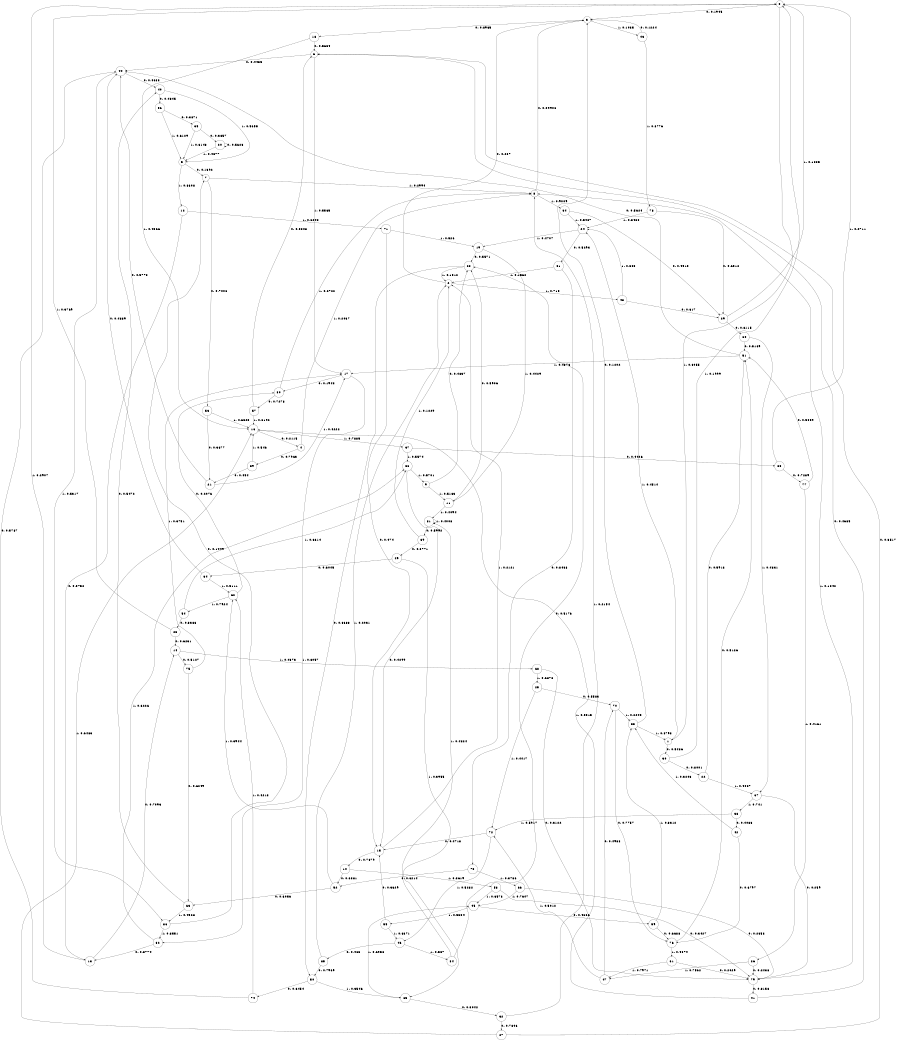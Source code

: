 digraph "ch8randomL9" {
size = "6,8.5";
ratio = "fill";
node [shape = circle];
node [fontsize = 24];
edge [fontsize = 24];
0 -> 3 [label = "0: 0.1945   "];
0 -> 1 [label = "1: 0.8055   "];
1 -> 30 [label = "0: 0.5486   "];
1 -> 24 [label = "1: 0.4514   "];
2 -> 3 [label = "0: 0.287    "];
2 -> 48 [label = "1: 0.713    "];
3 -> 18 [label = "0: 0.8965   "];
3 -> 43 [label = "1: 0.1035   "];
4 -> 39 [label = "0: 0.7963   "];
4 -> 8 [label = "1: 0.2037   "];
5 -> 7 [label = "0: 0.1392   "];
5 -> 12 [label = "1: 0.8608   "];
6 -> 44 [label = "0: 0.4435   "];
6 -> 17 [label = "1: 0.5565   "];
7 -> 53 [label = "0: 0.7006   "];
7 -> 8 [label = "1: 0.2994   "];
8 -> 3 [label = "0: 0.09906  "];
8 -> 34 [label = "1: 0.9009   "];
9 -> 28 [label = "0: 0.4837   "];
9 -> 11 [label = "1: 0.5163   "];
10 -> 52 [label = "0: 0.6381   "];
10 -> 58 [label = "1: 0.3619   "];
11 -> 28 [label = "0: 0.5906   "];
11 -> 81 [label = "1: 0.4094   "];
12 -> 13 [label = "0: 0.3752   "];
12 -> 71 [label = "1: 0.6248   "];
13 -> 14 [label = "0: 0.7093   "];
13 -> 0 [label = "1: 0.2907   "];
14 -> 75 [label = "0: 0.5127   "];
14 -> 68 [label = "1: 0.4873   "];
15 -> 10 [label = "0: 0.7879   "];
15 -> 2 [label = "1: 0.2121   "];
16 -> 4 [label = "0: 0.2115   "];
16 -> 37 [label = "1: 0.7885   "];
17 -> 80 [label = "0: 0.1943   "];
17 -> 82 [label = "1: 0.8057   "];
18 -> 6 [label = "0: 0.5634   "];
18 -> 16 [label = "1: 0.4366   "];
19 -> 28 [label = "0: 0.5571   "];
19 -> 11 [label = "1: 0.4429   "];
20 -> 20 [label = "0: 0.5623   "];
20 -> 5 [label = "1: 0.4377   "];
21 -> 44 [label = "0: 0.5778   "];
21 -> 17 [label = "1: 0.4222   "];
22 -> 51 [label = "0: 0.5913   "];
22 -> 67 [label = "1: 0.4087   "];
23 -> 14 [label = "0: 0.6231   "];
23 -> 0 [label = "1: 0.3769   "];
24 -> 31 [label = "0: 0.5293   "];
24 -> 19 [label = "1: 0.4707   "];
25 -> 70 [label = "0: 0.5583   "];
25 -> 72 [label = "1: 0.4417   "];
26 -> 79 [label = "0: 0.2438   "];
26 -> 47 [label = "1: 0.7562   "];
27 -> 6 [label = "0: 0.3517   "];
27 -> 16 [label = "1: 0.6483   "];
28 -> 50 [label = "0: 0.8688   "];
28 -> 2 [label = "1: 0.1312   "];
29 -> 60 [label = "0: 0.8115   "];
29 -> 0 [label = "1: 0.1885   "];
30 -> 22 [label = "0: 0.8001   "];
30 -> 0 [label = "1: 0.1999   "];
31 -> 73 [label = "0: 0.8438   "];
31 -> 2 [label = "1: 0.1562   "];
32 -> 27 [label = "0: 0.7846   "];
32 -> 8 [label = "1: 0.2154   "];
33 -> 3 [label = "0: 0.1202   "];
33 -> 1 [label = "1: 0.8798   "];
34 -> 29 [label = "0: 0.4513   "];
34 -> 24 [label = "1: 0.5487   "];
35 -> 20 [label = "0: 0.3857   "];
35 -> 5 [label = "1: 0.6143   "];
36 -> 15 [label = "0: 0.4299   "];
36 -> 9 [label = "1: 0.5701   "];
37 -> 83 [label = "0: 0.4426   "];
37 -> 36 [label = "1: 0.5574   "];
38 -> 42 [label = "0: 0.4083   "];
38 -> 72 [label = "1: 0.5917   "];
39 -> 21 [label = "0: 0.454    "];
39 -> 16 [label = "1: 0.546    "];
40 -> 56 [label = "0: 0.4345   "];
40 -> 5 [label = "1: 0.5655   "];
41 -> 6 [label = "0: 0.4685   "];
41 -> 16 [label = "1: 0.5315   "];
42 -> 76 [label = "0: 0.6797   "];
42 -> 33 [label = "1: 0.3203   "];
43 -> 3 [label = "0: 0.1224   "];
43 -> 78 [label = "1: 0.8776   "];
44 -> 40 [label = "0: 0.4683   "];
44 -> 86 [label = "1: 0.5317   "];
45 -> 59 [label = "0: 0.4666   "];
45 -> 55 [label = "1: 0.5334   "];
46 -> 85 [label = "0: 0.463    "];
46 -> 84 [label = "1: 0.537    "];
47 -> 70 [label = "0: 0.4988   "];
47 -> 72 [label = "1: 0.5012   "];
48 -> 29 [label = "0: 0.617    "];
48 -> 24 [label = "1: 0.383    "];
49 -> 64 [label = "0: 0.6045   "];
49 -> 65 [label = "1: 0.3955   "];
50 -> 74 [label = "0: 0.6454   "];
50 -> 65 [label = "1: 0.3546   "];
51 -> 44 [label = "0: 0.5624   "];
51 -> 17 [label = "1: 0.4376   "];
52 -> 63 [label = "0: 0.6056   "];
52 -> 62 [label = "1: 0.3944   "];
53 -> 21 [label = "0: 0.3677   "];
53 -> 16 [label = "1: 0.6323   "];
54 -> 23 [label = "0: 0.3386   "];
54 -> 36 [label = "1: 0.6614   "];
55 -> 15 [label = "0: 0.3629   "];
55 -> 46 [label = "1: 0.6371   "];
56 -> 35 [label = "0: 0.3871   "];
56 -> 5 [label = "1: 0.6129   "];
57 -> 6 [label = "0: 0.3808   "];
57 -> 16 [label = "1: 0.6192   "];
58 -> 79 [label = "0: 0.3427   "];
58 -> 45 [label = "1: 0.6573   "];
59 -> 76 [label = "0: 0.6688   "];
59 -> 33 [label = "1: 0.3312   "];
60 -> 51 [label = "0: 0.5169   "];
60 -> 67 [label = "1: 0.4831   "];
61 -> 79 [label = "0: 0.2029   "];
61 -> 47 [label = "1: 0.7971   "];
62 -> 80 [label = "0: 0.2076   "];
62 -> 54 [label = "1: 0.7924   "];
63 -> 40 [label = "0: 0.5472   "];
63 -> 86 [label = "1: 0.4528   "];
64 -> 44 [label = "0: 0.4889   "];
64 -> 62 [label = "1: 0.5111   "];
65 -> 32 [label = "0: 0.3042   "];
65 -> 45 [label = "1: 0.6958   "];
66 -> 79 [label = "0: 0.2353   "];
66 -> 45 [label = "1: 0.7647   "];
67 -> 79 [label = "0: 0.259    "];
67 -> 38 [label = "1: 0.741    "];
68 -> 79 [label = "0: 0.3122   "];
68 -> 25 [label = "1: 0.6878   "];
69 -> 49 [label = "0: 0.8771   "];
69 -> 2 [label = "1: 0.1229   "];
70 -> 76 [label = "0: 0.7757   "];
70 -> 33 [label = "1: 0.2243   "];
71 -> 15 [label = "0: 0.474    "];
71 -> 19 [label = "1: 0.526    "];
72 -> 15 [label = "0: 0.4718   "];
72 -> 46 [label = "1: 0.5282   "];
73 -> 52 [label = "0: 0.6214   "];
73 -> 66 [label = "1: 0.3786   "];
74 -> 44 [label = "0: 0.5787   "];
74 -> 62 [label = "1: 0.4213   "];
75 -> 63 [label = "0: 0.6249   "];
75 -> 17 [label = "1: 0.3751   "];
76 -> 51 [label = "0: 0.5126   "];
76 -> 61 [label = "1: 0.4874   "];
77 -> 51 [label = "0: 0.5839   "];
77 -> 26 [label = "1: 0.4161   "];
78 -> 29 [label = "0: 0.6512   "];
78 -> 24 [label = "1: 0.3488   "];
79 -> 41 [label = "0: 0.8158   "];
79 -> 8 [label = "1: 0.1842   "];
80 -> 57 [label = "0: 0.7278   "];
80 -> 8 [label = "1: 0.2722   "];
81 -> 69 [label = "0: 0.5992   "];
81 -> 81 [label = "1: 0.4008   "];
82 -> 13 [label = "0: 0.3774   "];
82 -> 36 [label = "1: 0.6226   "];
83 -> 77 [label = "0: 0.7289   "];
83 -> 0 [label = "1: 0.2711   "];
84 -> 28 [label = "0: 0.5176   "];
84 -> 81 [label = "1: 0.4824   "];
85 -> 50 [label = "0: 0.7969   "];
85 -> 2 [label = "1: 0.2031   "];
86 -> 7 [label = "0: 0.1449   "];
86 -> 82 [label = "1: 0.8551   "];
}